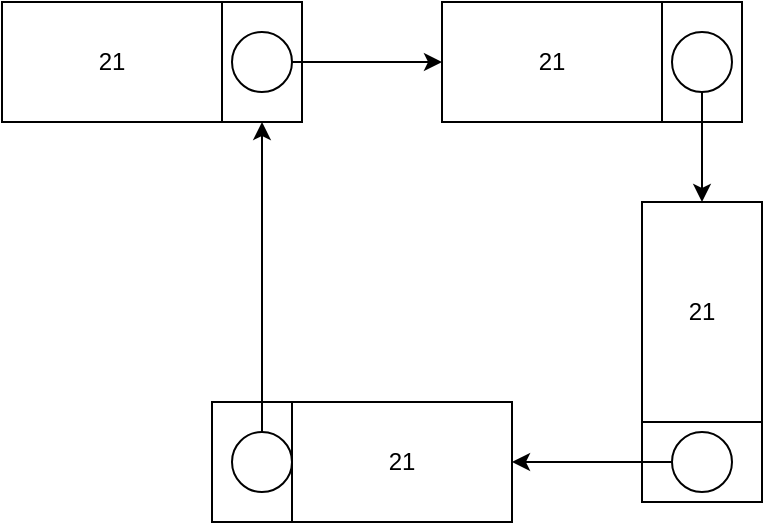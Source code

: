 <mxfile version="24.4.8" type="github">
  <diagram name="第 1 页" id="tLnI2zQL5CIRjvMnKOiS">
    <mxGraphModel dx="683" dy="332" grid="1" gridSize="10" guides="1" tooltips="1" connect="1" arrows="1" fold="1" page="1" pageScale="1" pageWidth="827" pageHeight="1169" math="0" shadow="0">
      <root>
        <mxCell id="0" />
        <mxCell id="1" parent="0" />
        <mxCell id="cWyvN9AYTG5NYkXwdExC-3" value="21" style="rounded=0;whiteSpace=wrap;html=1;" vertex="1" parent="1">
          <mxGeometry x="170" y="270" width="110" height="60" as="geometry" />
        </mxCell>
        <mxCell id="cWyvN9AYTG5NYkXwdExC-4" value="" style="rounded=0;whiteSpace=wrap;html=1;" vertex="1" parent="1">
          <mxGeometry x="280" y="270" width="40" height="60" as="geometry" />
        </mxCell>
        <mxCell id="cWyvN9AYTG5NYkXwdExC-39" style="edgeStyle=orthogonalEdgeStyle;rounded=0;orthogonalLoop=1;jettySize=auto;html=1;" edge="1" parent="1" source="cWyvN9AYTG5NYkXwdExC-5">
          <mxGeometry relative="1" as="geometry">
            <mxPoint x="390" y="300" as="targetPoint" />
          </mxGeometry>
        </mxCell>
        <mxCell id="cWyvN9AYTG5NYkXwdExC-5" value="" style="verticalLabelPosition=bottom;verticalAlign=top;html=1;shape=mxgraph.flowchart.on-page_reference;" vertex="1" parent="1">
          <mxGeometry x="285" y="285" width="30" height="30" as="geometry" />
        </mxCell>
        <mxCell id="cWyvN9AYTG5NYkXwdExC-40" value="21" style="rounded=0;whiteSpace=wrap;html=1;" vertex="1" parent="1">
          <mxGeometry x="390" y="270" width="110" height="60" as="geometry" />
        </mxCell>
        <mxCell id="cWyvN9AYTG5NYkXwdExC-41" value="" style="rounded=0;whiteSpace=wrap;html=1;" vertex="1" parent="1">
          <mxGeometry x="500" y="270" width="40" height="60" as="geometry" />
        </mxCell>
        <mxCell id="cWyvN9AYTG5NYkXwdExC-47" style="edgeStyle=orthogonalEdgeStyle;rounded=0;orthogonalLoop=1;jettySize=auto;html=1;" edge="1" parent="1" source="cWyvN9AYTG5NYkXwdExC-43" target="cWyvN9AYTG5NYkXwdExC-49">
          <mxGeometry relative="1" as="geometry">
            <mxPoint x="520" y="390" as="targetPoint" />
          </mxGeometry>
        </mxCell>
        <mxCell id="cWyvN9AYTG5NYkXwdExC-43" value="" style="verticalLabelPosition=bottom;verticalAlign=top;html=1;shape=mxgraph.flowchart.on-page_reference;" vertex="1" parent="1">
          <mxGeometry x="505" y="285" width="30" height="30" as="geometry" />
        </mxCell>
        <mxCell id="cWyvN9AYTG5NYkXwdExC-49" value="21" style="rounded=0;whiteSpace=wrap;html=1;direction=south;" vertex="1" parent="1">
          <mxGeometry x="490" y="370" width="60" height="110" as="geometry" />
        </mxCell>
        <mxCell id="cWyvN9AYTG5NYkXwdExC-50" value="" style="rounded=0;whiteSpace=wrap;html=1;direction=south;" vertex="1" parent="1">
          <mxGeometry x="490" y="480" width="60" height="40" as="geometry" />
        </mxCell>
        <mxCell id="cWyvN9AYTG5NYkXwdExC-52" style="edgeStyle=orthogonalEdgeStyle;rounded=0;orthogonalLoop=1;jettySize=auto;html=1;" edge="1" parent="1" source="cWyvN9AYTG5NYkXwdExC-51" target="cWyvN9AYTG5NYkXwdExC-53">
          <mxGeometry relative="1" as="geometry">
            <mxPoint x="300" y="500" as="targetPoint" />
          </mxGeometry>
        </mxCell>
        <mxCell id="cWyvN9AYTG5NYkXwdExC-51" value="" style="verticalLabelPosition=bottom;verticalAlign=top;html=1;shape=mxgraph.flowchart.on-page_reference;" vertex="1" parent="1">
          <mxGeometry x="505" y="485" width="30" height="30" as="geometry" />
        </mxCell>
        <mxCell id="cWyvN9AYTG5NYkXwdExC-53" value="21" style="rounded=0;whiteSpace=wrap;html=1;direction=west;" vertex="1" parent="1">
          <mxGeometry x="315" y="470" width="110" height="60" as="geometry" />
        </mxCell>
        <mxCell id="cWyvN9AYTG5NYkXwdExC-54" value="" style="rounded=0;whiteSpace=wrap;html=1;" vertex="1" parent="1">
          <mxGeometry x="275" y="470" width="40" height="60" as="geometry" />
        </mxCell>
        <mxCell id="cWyvN9AYTG5NYkXwdExC-56" style="edgeStyle=orthogonalEdgeStyle;rounded=0;orthogonalLoop=1;jettySize=auto;html=1;" edge="1" parent="1" source="cWyvN9AYTG5NYkXwdExC-55" target="cWyvN9AYTG5NYkXwdExC-4">
          <mxGeometry relative="1" as="geometry" />
        </mxCell>
        <mxCell id="cWyvN9AYTG5NYkXwdExC-55" value="" style="verticalLabelPosition=bottom;verticalAlign=top;html=1;shape=mxgraph.flowchart.on-page_reference;" vertex="1" parent="1">
          <mxGeometry x="285" y="485" width="30" height="30" as="geometry" />
        </mxCell>
      </root>
    </mxGraphModel>
  </diagram>
</mxfile>

